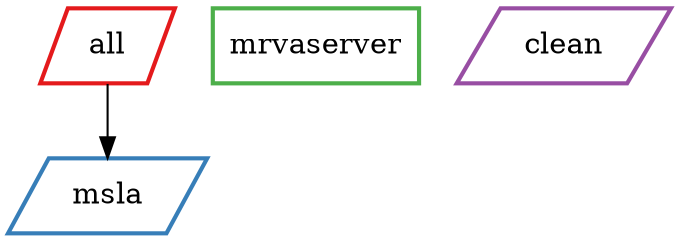 // dot -Tpdf Makefile.dot > Makefile.pdf && open Makefile.pdf
digraph {
    node [colorscheme=set14]
    
    "all" [shape=parallelogram style=solid color=1 penwidth=2]
    "msla" [shape=parallelogram style=solid color=2 penwidth=2]
    "mrvaserver" [shape=rectangle style=solid color=3 penwidth=2]
    "clean" [shape=parallelogram style=solid color=4 penwidth=2]

    "all" -> "msla"
}
